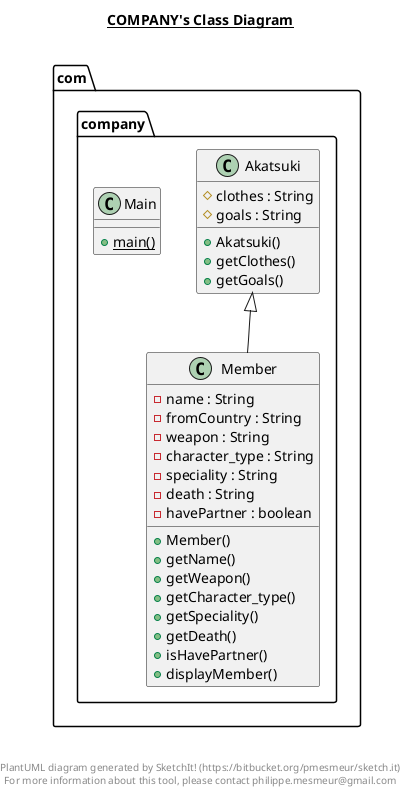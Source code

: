 @startuml

title __COMPANY's Class Diagram__\n

  package com.company {
    class Akatsuki {
        # clothes : String
        # goals : String
        + Akatsuki()
        + getClothes()
        + getGoals()
    }
  }
  

  package com.company {
    class Main {
        {static} + main()
    }
  }
  

  package com.company {
    class Member {
        - name : String
        - fromCountry : String
        - weapon : String
        - character_type : String
        - speciality : String
        - death : String
        - havePartner : boolean
        + Member()
        + getName()
        + getWeapon()
        + getCharacter_type()
        + getSpeciality()
        + getDeath()
        + isHavePartner()
        + displayMember()
    }
  }
  

  Member -up-|> Akatsuki


right footer


PlantUML diagram generated by SketchIt! (https://bitbucket.org/pmesmeur/sketch.it)
For more information about this tool, please contact philippe.mesmeur@gmail.com
endfooter

@enduml
